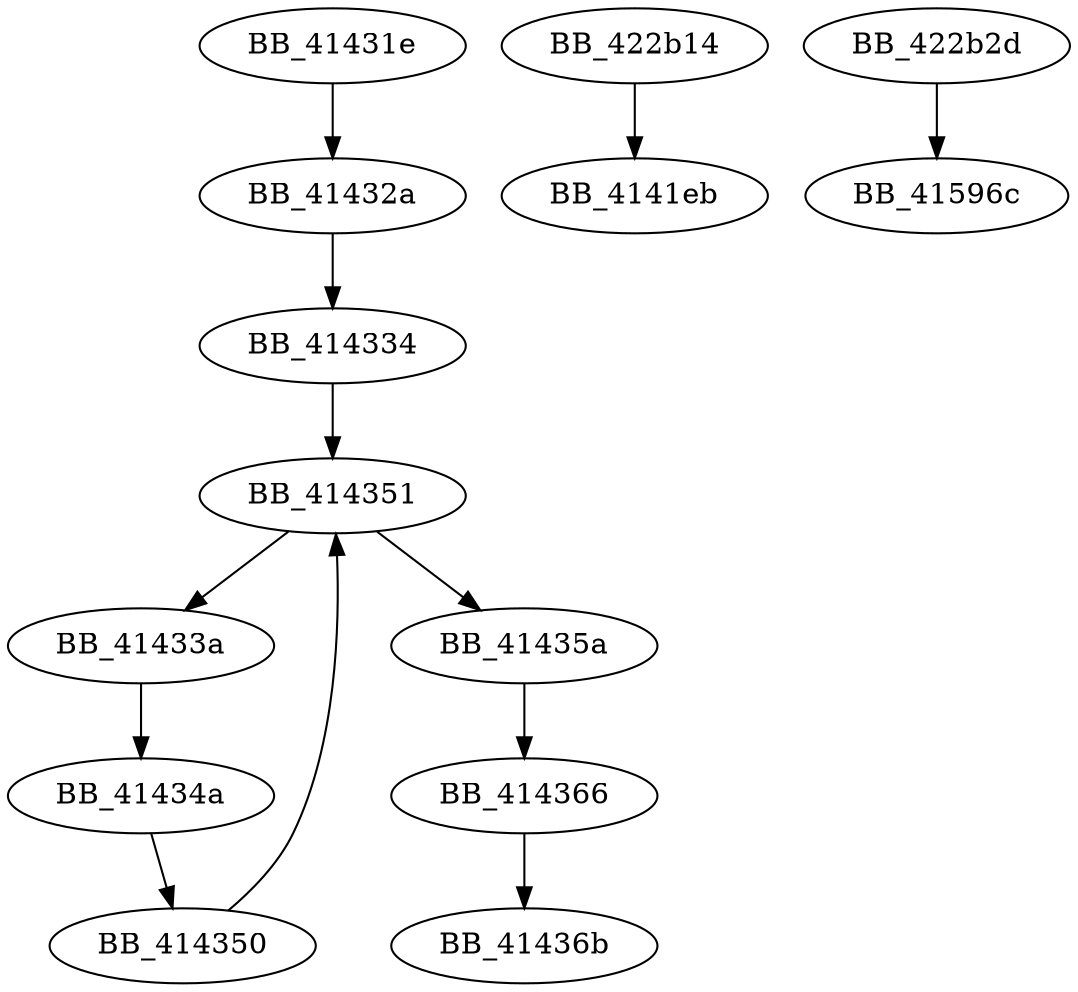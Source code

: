 DiGraph unknown_libname_3{
BB_41431e->BB_41432a
BB_41432a->BB_414334
BB_414334->BB_414351
BB_41433a->BB_41434a
BB_41434a->BB_414350
BB_414350->BB_414351
BB_414351->BB_41433a
BB_414351->BB_41435a
BB_41435a->BB_414366
BB_414366->BB_41436b
BB_422b14->BB_4141eb
BB_422b2d->BB_41596c
}
